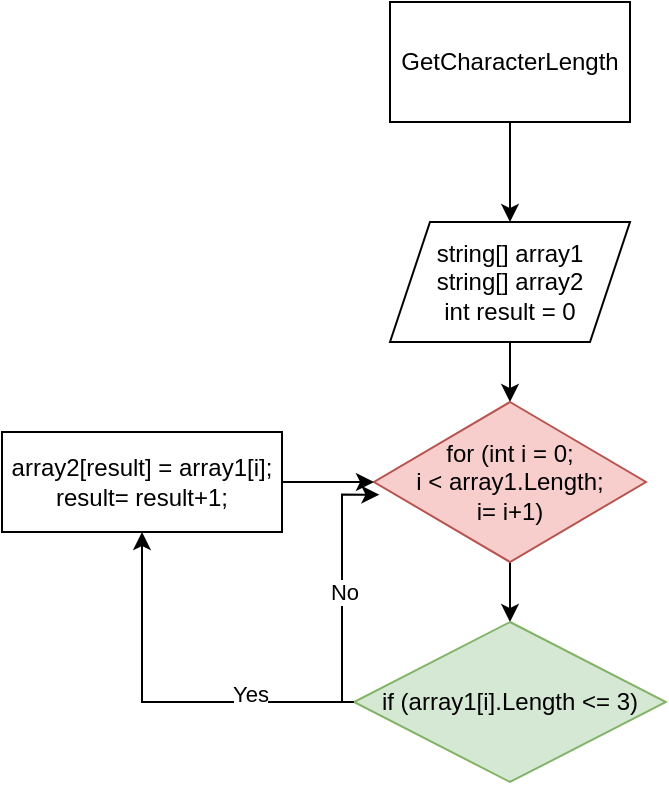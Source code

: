 <mxfile version="22.1.21" type="device">
  <diagram name="Страница — 1" id="RgdUBSA88awXL919eKBp">
    <mxGraphModel dx="1134" dy="678" grid="1" gridSize="10" guides="1" tooltips="1" connect="1" arrows="1" fold="1" page="1" pageScale="1" pageWidth="827" pageHeight="1169" math="0" shadow="0">
      <root>
        <mxCell id="0" />
        <mxCell id="1" parent="0" />
        <mxCell id="9DIFx_ebkTlLZ_afgtF5-5" style="edgeStyle=orthogonalEdgeStyle;rounded=0;orthogonalLoop=1;jettySize=auto;html=1;exitX=0.5;exitY=1;exitDx=0;exitDy=0;entryX=0.5;entryY=0;entryDx=0;entryDy=0;" edge="1" parent="1" source="9DIFx_ebkTlLZ_afgtF5-3" target="9DIFx_ebkTlLZ_afgtF5-4">
          <mxGeometry relative="1" as="geometry" />
        </mxCell>
        <mxCell id="9DIFx_ebkTlLZ_afgtF5-3" value="GetCharacterLength" style="rounded=0;whiteSpace=wrap;html=1;" vertex="1" parent="1">
          <mxGeometry x="354" y="60" width="120" height="60" as="geometry" />
        </mxCell>
        <mxCell id="9DIFx_ebkTlLZ_afgtF5-7" style="edgeStyle=orthogonalEdgeStyle;rounded=0;orthogonalLoop=1;jettySize=auto;html=1;exitX=0.5;exitY=1;exitDx=0;exitDy=0;entryX=0.5;entryY=0;entryDx=0;entryDy=0;" edge="1" parent="1" source="9DIFx_ebkTlLZ_afgtF5-4" target="9DIFx_ebkTlLZ_afgtF5-6">
          <mxGeometry relative="1" as="geometry" />
        </mxCell>
        <mxCell id="9DIFx_ebkTlLZ_afgtF5-4" value="string[] array1&lt;br&gt;string[] array2&lt;br&gt;int result = 0" style="shape=parallelogram;perimeter=parallelogramPerimeter;whiteSpace=wrap;html=1;fixedSize=1;" vertex="1" parent="1">
          <mxGeometry x="354" y="170" width="120" height="60" as="geometry" />
        </mxCell>
        <mxCell id="9DIFx_ebkTlLZ_afgtF5-9" style="edgeStyle=orthogonalEdgeStyle;rounded=0;orthogonalLoop=1;jettySize=auto;html=1;exitX=0.5;exitY=1;exitDx=0;exitDy=0;entryX=0.5;entryY=0;entryDx=0;entryDy=0;" edge="1" parent="1" source="9DIFx_ebkTlLZ_afgtF5-6" target="9DIFx_ebkTlLZ_afgtF5-8">
          <mxGeometry relative="1" as="geometry" />
        </mxCell>
        <mxCell id="9DIFx_ebkTlLZ_afgtF5-6" value="for (int i = 0; &lt;br&gt;i &amp;lt; array1.Length;&lt;br&gt;i= i+1)" style="rhombus;whiteSpace=wrap;html=1;fillColor=#f8cecc;strokeColor=#b85450;" vertex="1" parent="1">
          <mxGeometry x="346" y="260" width="136" height="80" as="geometry" />
        </mxCell>
        <mxCell id="9DIFx_ebkTlLZ_afgtF5-11" style="edgeStyle=orthogonalEdgeStyle;rounded=0;orthogonalLoop=1;jettySize=auto;html=1;exitX=0;exitY=0.5;exitDx=0;exitDy=0;entryX=0.5;entryY=1;entryDx=0;entryDy=0;" edge="1" parent="1" source="9DIFx_ebkTlLZ_afgtF5-8" target="9DIFx_ebkTlLZ_afgtF5-10">
          <mxGeometry relative="1" as="geometry" />
        </mxCell>
        <mxCell id="9DIFx_ebkTlLZ_afgtF5-12" value="Yes" style="edgeLabel;html=1;align=center;verticalAlign=middle;resizable=0;points=[];" vertex="1" connectable="0" parent="9DIFx_ebkTlLZ_afgtF5-11">
          <mxGeometry x="-0.448" y="-4" relative="1" as="geometry">
            <mxPoint as="offset" />
          </mxGeometry>
        </mxCell>
        <mxCell id="9DIFx_ebkTlLZ_afgtF5-8" value="if (array1[i].Length &amp;lt;= 3)" style="rhombus;whiteSpace=wrap;html=1;fillColor=#d5e8d4;strokeColor=#82b366;" vertex="1" parent="1">
          <mxGeometry x="336" y="370" width="156" height="80" as="geometry" />
        </mxCell>
        <mxCell id="9DIFx_ebkTlLZ_afgtF5-13" style="edgeStyle=orthogonalEdgeStyle;rounded=0;orthogonalLoop=1;jettySize=auto;html=1;entryX=0;entryY=0.5;entryDx=0;entryDy=0;" edge="1" parent="1" source="9DIFx_ebkTlLZ_afgtF5-10" target="9DIFx_ebkTlLZ_afgtF5-6">
          <mxGeometry relative="1" as="geometry" />
        </mxCell>
        <mxCell id="9DIFx_ebkTlLZ_afgtF5-10" value="array2[result] = array1[i];&lt;br&gt;result= result+1;" style="rounded=0;whiteSpace=wrap;html=1;" vertex="1" parent="1">
          <mxGeometry x="160" y="275" width="140" height="50" as="geometry" />
        </mxCell>
        <mxCell id="9DIFx_ebkTlLZ_afgtF5-15" style="edgeStyle=orthogonalEdgeStyle;rounded=0;orthogonalLoop=1;jettySize=auto;html=1;exitX=0;exitY=0.5;exitDx=0;exitDy=0;entryX=0.02;entryY=0.579;entryDx=0;entryDy=0;entryPerimeter=0;" edge="1" parent="1" source="9DIFx_ebkTlLZ_afgtF5-8" target="9DIFx_ebkTlLZ_afgtF5-6">
          <mxGeometry relative="1" as="geometry">
            <Array as="points">
              <mxPoint x="330" y="410" />
              <mxPoint x="330" y="306" />
            </Array>
          </mxGeometry>
        </mxCell>
        <mxCell id="9DIFx_ebkTlLZ_afgtF5-16" value="No" style="edgeLabel;html=1;align=center;verticalAlign=middle;resizable=0;points=[];" vertex="1" connectable="0" parent="9DIFx_ebkTlLZ_afgtF5-15">
          <mxGeometry x="-0.052" y="-1" relative="1" as="geometry">
            <mxPoint as="offset" />
          </mxGeometry>
        </mxCell>
      </root>
    </mxGraphModel>
  </diagram>
</mxfile>
